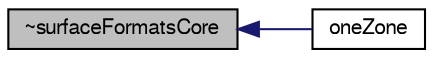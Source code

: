 digraph "~surfaceFormatsCore"
{
  bgcolor="transparent";
  edge [fontname="FreeSans",fontsize="10",labelfontname="FreeSans",labelfontsize="10"];
  node [fontname="FreeSans",fontsize="10",shape=record];
  rankdir="LR";
  Node4 [label="~surfaceFormatsCore",height=0.2,width=0.4,color="black", fillcolor="grey75", style="filled", fontcolor="black"];
  Node4 -> Node5 [dir="back",color="midnightblue",fontsize="10",style="solid",fontname="FreeSans"];
  Node5 [label="oneZone",height=0.2,width=0.4,color="black",URL="$a29654.html#a74d96762df3c55061bbb784e4f738a75",tooltip="Return a list with a single entry,. "];
}
